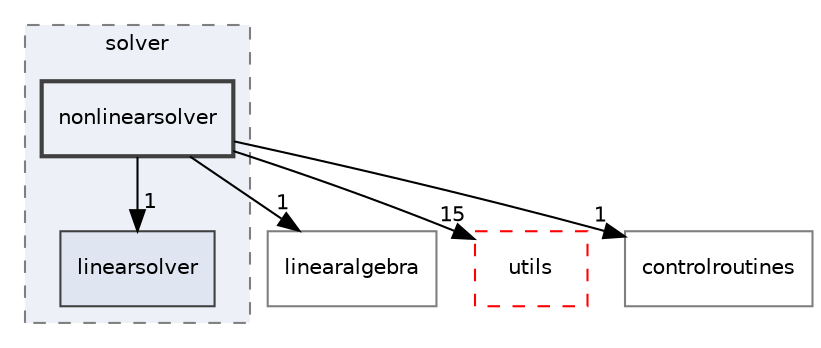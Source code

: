 digraph "nonlinearsolver"
{
 // LATEX_PDF_SIZE
  edge [fontname="Helvetica",fontsize="10",labelfontname="Helvetica",labelfontsize="10"];
  node [fontname="Helvetica",fontsize="10",shape=record];
  compound=true
  subgraph clusterdir_26588bed129c997bc132e8888f2113fa {
    graph [ bgcolor="#edf0f7", pencolor="grey50", style="filled,dashed,", label="solver", fontname="Helvetica", fontsize="10", URL="dir_26588bed129c997bc132e8888f2113fa.html"]
  dir_bcdbbdf4d2b6b627956abd47159b4d71 [shape=box, label="linearsolver", style="filled,", fillcolor="#dfe5f1", color="grey25", URL="dir_bcdbbdf4d2b6b627956abd47159b4d71.html"];
  dir_bf30182dc97724dc8c2a6cdd4c321688 [shape=box, label="nonlinearsolver", style="filled,bold,", fillcolor="#edf0f7", color="grey25", URL="dir_bf30182dc97724dc8c2a6cdd4c321688.html"];
  }
  dir_097a0db622079e3c719566efcc9bbfe3 [shape=box, label="linearalgebra", style="", fillcolor="#edf0f7", color="grey50", URL="dir_097a0db622079e3c719566efcc9bbfe3.html"];
  dir_36505a9bfb81f81ed7a4e794d4cf597e [shape=box, label="utils", style="dashed,", fillcolor="#edf0f7", color="red", URL="dir_36505a9bfb81f81ed7a4e794d4cf597e.html"];
  dir_a97b071c9c6f7bcc51f4d0bc7519f177 [shape=box, label="controlroutines", style="", fillcolor="#edf0f7", color="grey50", URL="dir_a97b071c9c6f7bcc51f4d0bc7519f177.html"];
  dir_bf30182dc97724dc8c2a6cdd4c321688->dir_097a0db622079e3c719566efcc9bbfe3 [headlabel="1", labeldistance=1.5 headhref="dir_000021_000016.html"];
  dir_bf30182dc97724dc8c2a6cdd4c321688->dir_36505a9bfb81f81ed7a4e794d4cf597e [headlabel="15", labeldistance=1.5 headhref="dir_000021_000027.html"];
  dir_bf30182dc97724dc8c2a6cdd4c321688->dir_a97b071c9c6f7bcc51f4d0bc7519f177 [headlabel="1", labeldistance=1.5 headhref="dir_000021_000004.html"];
  dir_bf30182dc97724dc8c2a6cdd4c321688->dir_bcdbbdf4d2b6b627956abd47159b4d71 [headlabel="1", labeldistance=1.5 headhref="dir_000021_000017.html"];
}
